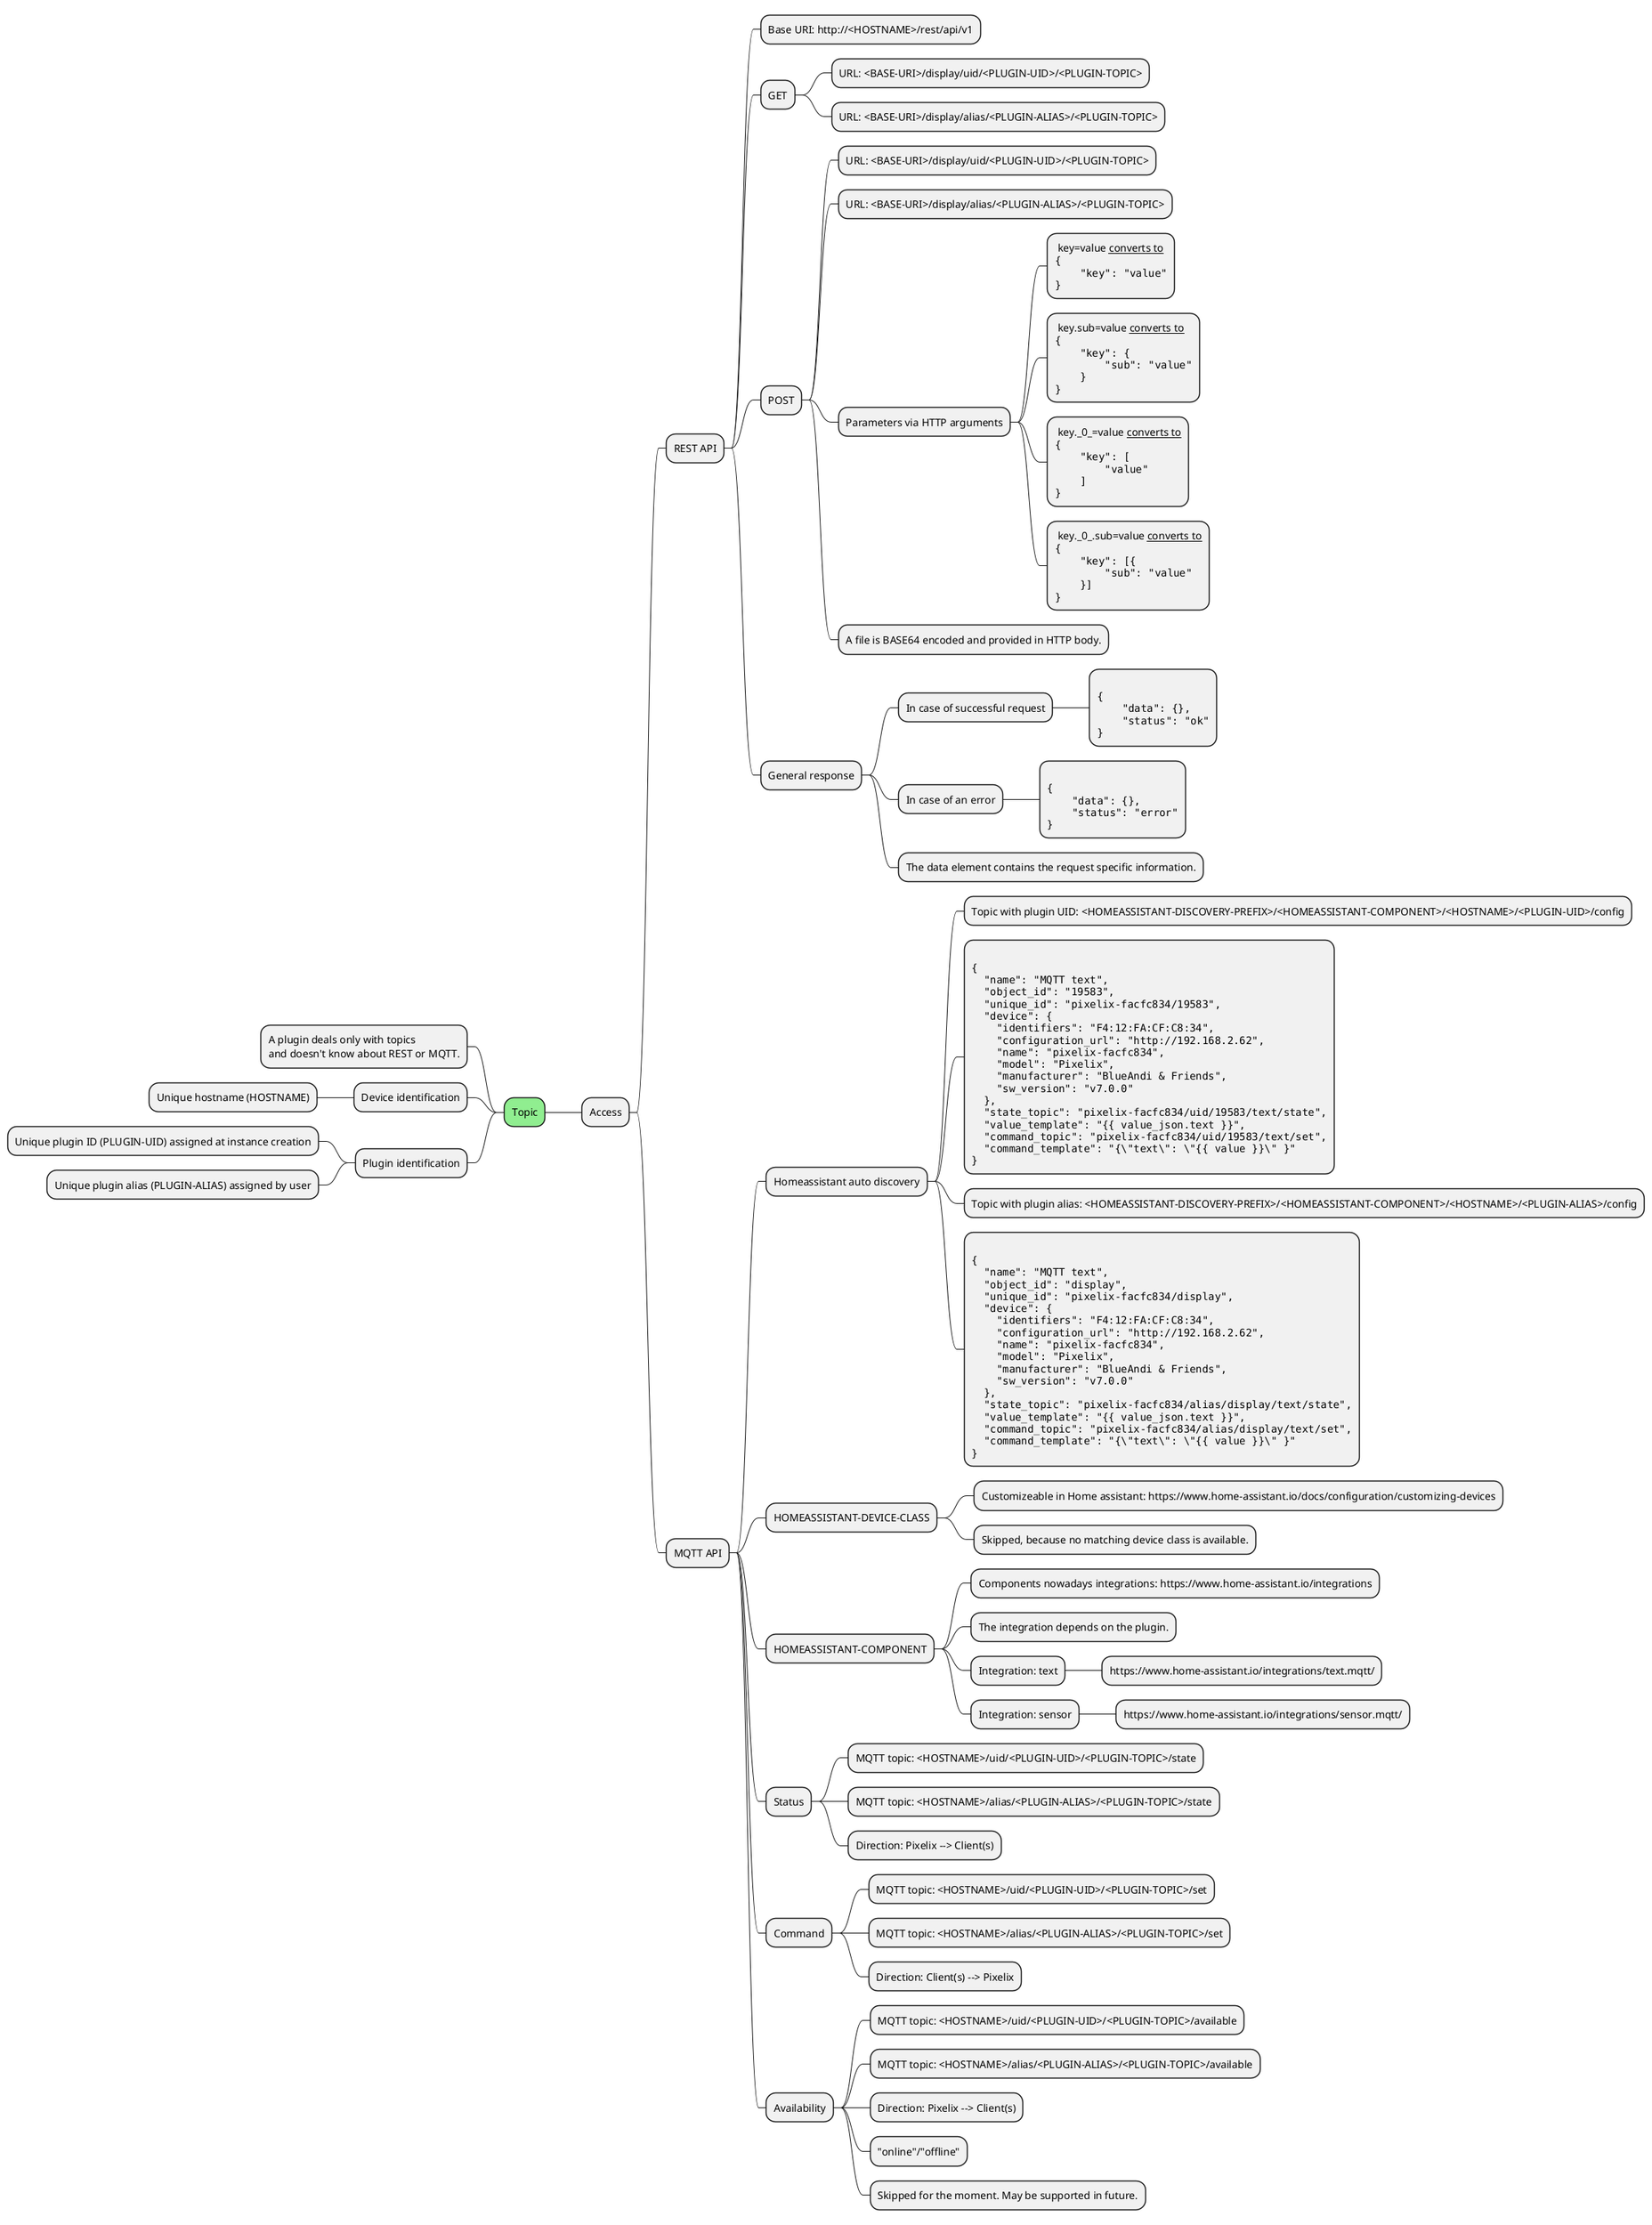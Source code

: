 @startmindmap

+[#lightgreen] Topic
++ Access

+++ REST API

++++ Base URI: http://<HOSTNAME>/rest/api/v1

++++ GET
+++++ URL: <BASE-URI>/display/uid/<PLUGIN-UID>/<PLUGIN-TOPIC>
+++++ URL: <BASE-URI>/display/alias/<PLUGIN-ALIAS>/<PLUGIN-TOPIC>

++++ POST
+++++ URL: <BASE-URI>/display/uid/<PLUGIN-UID>/<PLUGIN-TOPIC>
+++++ URL: <BASE-URI>/display/alias/<PLUGIN-ALIAS>/<PLUGIN-TOPIC>

+++++ Parameters via HTTP arguments
******: key=value __converts to__
<code>
{
    "key": "value"
}
</code>;
******: key.sub=value __converts to__
<code>
{
    "key": {
        "sub": "value"
    }
}
</code>;
******: key._0_=value __converts to__
<code>
{
    "key": [
        "value"
    ]
}
</code>;
******: key._0_.sub=value __converts to__
<code>
{
    "key": [{
        "sub": "value"
    }]
}
</code>;

+++++ A file is BASE64 encoded and provided in HTTP body.


++++ General response
+++++ In case of successful request
******:
<code>
{
    "data": {},
    "status": "ok"
}
</code>;

+++++ In case of an error
******:
<code>
{
    "data": {},
    "status": "error"
}
</code>;
+++++ The data element contains the request specific information.

+++ MQTT API

++++ Homeassistant auto discovery
+++++ Topic with plugin UID: <HOMEASSISTANT-DISCOVERY-PREFIX>/<HOMEASSISTANT-COMPONENT>/<HOSTNAME>/<PLUGIN-UID>/config
*****:
<code>
{
  "name": "MQTT text",
  "object_id": "19583",
  "unique_id": "pixelix-facfc834/19583",
  "device": {
    "identifiers": "F4:12:FA:CF:C8:34",
    "configuration_url": "http://192.168.2.62",
    "name": "pixelix-facfc834",
    "model": "Pixelix",
    "manufacturer": "BlueAndi & Friends",
    "sw_version": "v7.0.0"
  },
  "state_topic": "pixelix-facfc834/uid/19583/text/state",
  "value_template": "{{ value_json.text }}",
  "command_topic": "pixelix-facfc834/uid/19583/text/set",
  "command_template": "{\"text\": \"{{ value }}\" }"
}
</code>;
+++++ Topic with plugin alias: <HOMEASSISTANT-DISCOVERY-PREFIX>/<HOMEASSISTANT-COMPONENT>/<HOSTNAME>/<PLUGIN-ALIAS>/config
*****:
<code>
{
  "name": "MQTT text",
  "object_id": "display",
  "unique_id": "pixelix-facfc834/display",
  "device": {
    "identifiers": "F4:12:FA:CF:C8:34",
    "configuration_url": "http://192.168.2.62",
    "name": "pixelix-facfc834",
    "model": "Pixelix",
    "manufacturer": "BlueAndi & Friends",
    "sw_version": "v7.0.0"
  },
  "state_topic": "pixelix-facfc834/alias/display/text/state",
  "value_template": "{{ value_json.text }}",
  "command_topic": "pixelix-facfc834/alias/display/text/set",
  "command_template": "{\"text\": \"{{ value }}\" }"
}
</code>;
++++ HOMEASSISTANT-DEVICE-CLASS
+++++ Customizeable in Home assistant: https://www.home-assistant.io/docs/configuration/customizing-devices
+++++ Skipped, because no matching device class is available.
++++ HOMEASSISTANT-COMPONENT
+++++ Components nowadays integrations: https://www.home-assistant.io/integrations
+++++ The integration depends on the plugin.
+++++ Integration: text
++++++ https://www.home-assistant.io/integrations/text.mqtt/
+++++ Integration: sensor
++++++ https://www.home-assistant.io/integrations/sensor.mqtt/

++++ Status
+++++ MQTT topic: <HOSTNAME>/uid/<PLUGIN-UID>/<PLUGIN-TOPIC>/state
+++++ MQTT topic: <HOSTNAME>/alias/<PLUGIN-ALIAS>/<PLUGIN-TOPIC>/state
+++++ Direction: Pixelix --> Client(s)
++++ Command
+++++ MQTT topic: <HOSTNAME>/uid/<PLUGIN-UID>/<PLUGIN-TOPIC>/set
+++++ MQTT topic: <HOSTNAME>/alias/<PLUGIN-ALIAS>/<PLUGIN-TOPIC>/set
+++++ Direction: Client(s) --> Pixelix
++++ Availability
+++++ MQTT topic: <HOSTNAME>/uid/<PLUGIN-UID>/<PLUGIN-TOPIC>/available
+++++ MQTT topic: <HOSTNAME>/alias/<PLUGIN-ALIAS>/<PLUGIN-TOPIC>/available
+++++ Direction: Pixelix --> Client(s)
+++++ "online"/"offline"
+++++ Skipped for the moment. May be supported in future.

-- A plugin deals only with topics\nand doesn't know about REST or MQTT.
-- Device identification
--- Unique hostname (HOSTNAME)
-- Plugin identification
--- Unique plugin ID (PLUGIN-UID) assigned at instance creation
--- Unique plugin alias (PLUGIN-ALIAS) assigned by user

@endmindmap
